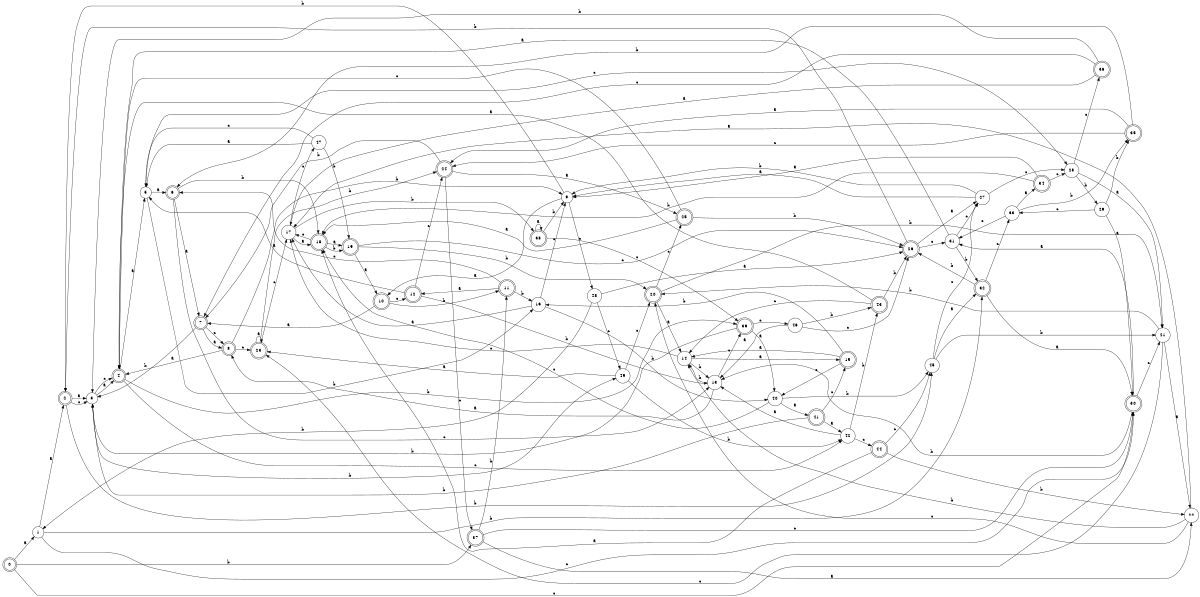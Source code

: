 digraph n40_2 {
__start0 [label="" shape="none"];

rankdir=LR;
size="8,5";

s0 [style="rounded,filled", color="black", fillcolor="white" shape="doublecircle", label="0"];
s1 [style="filled", color="black", fillcolor="white" shape="circle", label="1"];
s2 [style="rounded,filled", color="black", fillcolor="white" shape="doublecircle", label="2"];
s3 [style="filled", color="black", fillcolor="white" shape="circle", label="3"];
s4 [style="rounded,filled", color="black", fillcolor="white" shape="doublecircle", label="4"];
s5 [style="filled", color="black", fillcolor="white" shape="circle", label="5"];
s6 [style="rounded,filled", color="black", fillcolor="white" shape="doublecircle", label="6"];
s7 [style="rounded,filled", color="black", fillcolor="white" shape="doublecircle", label="7"];
s8 [style="rounded,filled", color="black", fillcolor="white" shape="doublecircle", label="8"];
s9 [style="filled", color="black", fillcolor="white" shape="circle", label="9"];
s10 [style="rounded,filled", color="black", fillcolor="white" shape="doublecircle", label="10"];
s11 [style="rounded,filled", color="black", fillcolor="white" shape="doublecircle", label="11"];
s12 [style="rounded,filled", color="black", fillcolor="white" shape="doublecircle", label="12"];
s13 [style="filled", color="black", fillcolor="white" shape="circle", label="13"];
s14 [style="filled", color="black", fillcolor="white" shape="circle", label="14"];
s15 [style="rounded,filled", color="black", fillcolor="white" shape="doublecircle", label="15"];
s16 [style="filled", color="black", fillcolor="white" shape="circle", label="16"];
s17 [style="filled", color="black", fillcolor="white" shape="circle", label="17"];
s18 [style="rounded,filled", color="black", fillcolor="white" shape="doublecircle", label="18"];
s19 [style="rounded,filled", color="black", fillcolor="white" shape="doublecircle", label="19"];
s20 [style="rounded,filled", color="black", fillcolor="white" shape="doublecircle", label="20"];
s21 [style="filled", color="black", fillcolor="white" shape="circle", label="21"];
s22 [style="filled", color="black", fillcolor="white" shape="circle", label="22"];
s23 [style="rounded,filled", color="black", fillcolor="white" shape="doublecircle", label="23"];
s24 [style="rounded,filled", color="black", fillcolor="white" shape="doublecircle", label="24"];
s25 [style="rounded,filled", color="black", fillcolor="white" shape="doublecircle", label="25"];
s26 [style="rounded,filled", color="black", fillcolor="white" shape="doublecircle", label="26"];
s27 [style="filled", color="black", fillcolor="white" shape="circle", label="27"];
s28 [style="filled", color="black", fillcolor="white" shape="circle", label="28"];
s29 [style="filled", color="black", fillcolor="white" shape="circle", label="29"];
s30 [style="rounded,filled", color="black", fillcolor="white" shape="doublecircle", label="30"];
s31 [style="filled", color="black", fillcolor="white" shape="circle", label="31"];
s32 [style="rounded,filled", color="black", fillcolor="white" shape="doublecircle", label="32"];
s33 [style="filled", color="black", fillcolor="white" shape="circle", label="33"];
s34 [style="rounded,filled", color="black", fillcolor="white" shape="doublecircle", label="34"];
s35 [style="rounded,filled", color="black", fillcolor="white" shape="doublecircle", label="35"];
s36 [style="rounded,filled", color="black", fillcolor="white" shape="doublecircle", label="36"];
s37 [style="rounded,filled", color="black", fillcolor="white" shape="doublecircle", label="37"];
s38 [style="rounded,filled", color="black", fillcolor="white" shape="doublecircle", label="38"];
s39 [style="rounded,filled", color="black", fillcolor="white" shape="doublecircle", label="39"];
s40 [style="filled", color="black", fillcolor="white" shape="circle", label="40"];
s41 [style="rounded,filled", color="black", fillcolor="white" shape="doublecircle", label="41"];
s42 [style="filled", color="black", fillcolor="white" shape="circle", label="42"];
s43 [style="rounded,filled", color="black", fillcolor="white" shape="doublecircle", label="43"];
s44 [style="rounded,filled", color="black", fillcolor="white" shape="doublecircle", label="44"];
s45 [style="filled", color="black", fillcolor="white" shape="circle", label="45"];
s46 [style="filled", color="black", fillcolor="white" shape="circle", label="46"];
s47 [style="filled", color="black", fillcolor="white" shape="circle", label="47"];
s48 [style="filled", color="black", fillcolor="white" shape="circle", label="48"];
s49 [style="filled", color="black", fillcolor="white" shape="circle", label="49"];
s0 -> s1 [label="a"];
s0 -> s37 [label="b"];
s0 -> s30 [label="c"];
s1 -> s2 [label="a"];
s1 -> s32 [label="b"];
s1 -> s30 [label="c"];
s2 -> s3 [label="a"];
s2 -> s45 [label="b"];
s2 -> s3 [label="c"];
s3 -> s4 [label="a"];
s3 -> s49 [label="b"];
s3 -> s4 [label="c"];
s4 -> s5 [label="a"];
s4 -> s39 [label="b"];
s4 -> s42 [label="c"];
s5 -> s6 [label="a"];
s5 -> s16 [label="b"];
s5 -> s28 [label="c"];
s6 -> s7 [label="a"];
s6 -> s18 [label="b"];
s6 -> s13 [label="c"];
s7 -> s8 [label="a"];
s7 -> s3 [label="b"];
s7 -> s8 [label="c"];
s8 -> s4 [label="a"];
s8 -> s9 [label="b"];
s8 -> s23 [label="c"];
s9 -> s10 [label="a"];
s9 -> s2 [label="b"];
s9 -> s48 [label="c"];
s10 -> s7 [label="a"];
s10 -> s11 [label="b"];
s10 -> s12 [label="c"];
s11 -> s12 [label="a"];
s11 -> s16 [label="b"];
s11 -> s6 [label="c"];
s12 -> s5 [label="a"];
s12 -> s13 [label="b"];
s12 -> s24 [label="c"];
s13 -> s8 [label="a"];
s13 -> s14 [label="b"];
s13 -> s39 [label="c"];
s14 -> s15 [label="a"];
s14 -> s13 [label="b"];
s14 -> s17 [label="c"];
s15 -> s14 [label="a"];
s15 -> s16 [label="b"];
s15 -> s40 [label="c"];
s16 -> s17 [label="a"];
s16 -> s40 [label="b"];
s16 -> s9 [label="c"];
s17 -> s18 [label="a"];
s17 -> s38 [label="b"];
s17 -> s47 [label="c"];
s18 -> s19 [label="a"];
s18 -> s19 [label="b"];
s18 -> s17 [label="c"];
s19 -> s10 [label="a"];
s19 -> s20 [label="b"];
s19 -> s26 [label="c"];
s20 -> s14 [label="a"];
s20 -> s21 [label="b"];
s20 -> s25 [label="c"];
s21 -> s22 [label="a"];
s21 -> s20 [label="b"];
s21 -> s23 [label="c"];
s22 -> s17 [label="a"];
s22 -> s14 [label="b"];
s22 -> s20 [label="c"];
s23 -> s23 [label="a"];
s23 -> s24 [label="b"];
s23 -> s17 [label="c"];
s24 -> s25 [label="a"];
s24 -> s7 [label="b"];
s24 -> s37 [label="c"];
s25 -> s18 [label="a"];
s25 -> s26 [label="b"];
s25 -> s4 [label="c"];
s26 -> s27 [label="a"];
s26 -> s2 [label="b"];
s26 -> s31 [label="c"];
s27 -> s9 [label="a"];
s27 -> s9 [label="b"];
s27 -> s28 [label="c"];
s28 -> s21 [label="a"];
s28 -> s29 [label="b"];
s28 -> s36 [label="c"];
s29 -> s30 [label="a"];
s29 -> s35 [label="b"];
s29 -> s33 [label="c"];
s30 -> s31 [label="a"];
s30 -> s13 [label="b"];
s30 -> s21 [label="c"];
s31 -> s4 [label="a"];
s31 -> s32 [label="b"];
s31 -> s27 [label="c"];
s32 -> s30 [label="a"];
s32 -> s26 [label="b"];
s32 -> s33 [label="c"];
s33 -> s34 [label="a"];
s33 -> s35 [label="b"];
s33 -> s31 [label="c"];
s34 -> s9 [label="a"];
s34 -> s18 [label="b"];
s34 -> s28 [label="c"];
s35 -> s24 [label="a"];
s35 -> s6 [label="b"];
s35 -> s24 [label="c"];
s36 -> s17 [label="a"];
s36 -> s3 [label="b"];
s36 -> s7 [label="c"];
s37 -> s22 [label="a"];
s37 -> s11 [label="b"];
s37 -> s30 [label="c"];
s38 -> s38 [label="a"];
s38 -> s9 [label="b"];
s38 -> s39 [label="c"];
s39 -> s40 [label="a"];
s39 -> s3 [label="b"];
s39 -> s46 [label="c"];
s40 -> s41 [label="a"];
s40 -> s45 [label="b"];
s40 -> s18 [label="c"];
s41 -> s42 [label="a"];
s41 -> s3 [label="b"];
s41 -> s15 [label="c"];
s42 -> s13 [label="a"];
s42 -> s43 [label="b"];
s42 -> s44 [label="c"];
s43 -> s4 [label="a"];
s43 -> s26 [label="b"];
s43 -> s14 [label="c"];
s44 -> s18 [label="a"];
s44 -> s22 [label="b"];
s44 -> s45 [label="c"];
s45 -> s32 [label="a"];
s45 -> s21 [label="b"];
s45 -> s27 [label="c"];
s46 -> s13 [label="a"];
s46 -> s43 [label="b"];
s46 -> s26 [label="c"];
s47 -> s5 [label="a"];
s47 -> s19 [label="b"];
s47 -> s5 [label="c"];
s48 -> s26 [label="a"];
s48 -> s1 [label="b"];
s48 -> s49 [label="c"];
s49 -> s23 [label="a"];
s49 -> s42 [label="b"];
s49 -> s20 [label="c"];

}